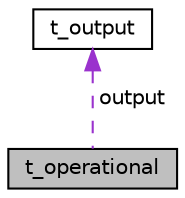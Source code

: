 digraph "t_operational"
{
  edge [fontname="Helvetica",fontsize="10",labelfontname="Helvetica",labelfontsize="10"];
  node [fontname="Helvetica",fontsize="10",shape=record];
  Node1 [label="t_operational",height=0.2,width=0.4,color="black", fillcolor="grey75", style="filled", fontcolor="black"];
  Node2 -> Node1 [dir="back",color="darkorchid3",fontsize="10",style="dashed",label=" output" ,fontname="Helvetica"];
  Node2 [label="t_output",height=0.2,width=0.4,color="black", fillcolor="white", style="filled",URL="$structt__output.html"];
}

